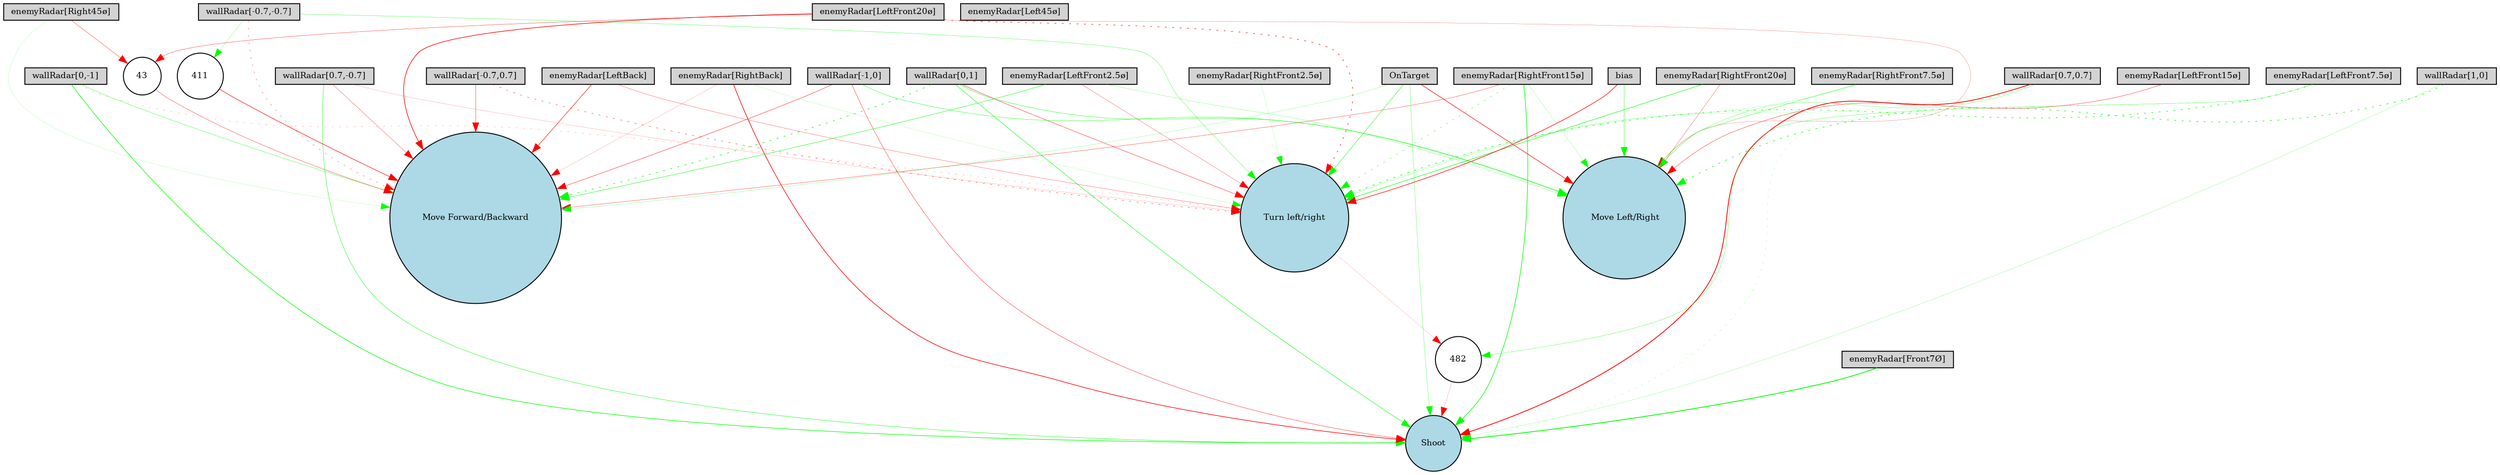 digraph {
	node [fontsize=9 height=0.2 shape=circle width=0.2]
	"wallRadar[1,0]" [fillcolor=lightgray shape=box style=filled]
	"wallRadar[0,1]" [fillcolor=lightgray shape=box style=filled]
	"wallRadar[-1,0]" [fillcolor=lightgray shape=box style=filled]
	"wallRadar[0,-1]" [fillcolor=lightgray shape=box style=filled]
	"wallRadar[0.7,0.7]" [fillcolor=lightgray shape=box style=filled]
	"wallRadar[-0.7,0.7]" [fillcolor=lightgray shape=box style=filled]
	"wallRadar[-0.7,-0.7]" [fillcolor=lightgray shape=box style=filled]
	"wallRadar[0.7,-0.7]" [fillcolor=lightgray shape=box style=filled]
	"enemyRadar[RightBack]" [fillcolor=lightgray shape=box style=filled]
	"enemyRadar[LeftBack]" [fillcolor=lightgray shape=box style=filled]
	"enemyRadar[Right45ø]" [fillcolor=lightgray shape=box style=filled]
	"enemyRadar[Left45ø]" [fillcolor=lightgray shape=box style=filled]
	"enemyRadar[RightFront20ø]" [fillcolor=lightgray shape=box style=filled]
	"enemyRadar[LeftFront20ø]" [fillcolor=lightgray shape=box style=filled]
	"enemyRadar[RightFront15ø]" [fillcolor=lightgray shape=box style=filled]
	"enemyRadar[LeftFront15ø]" [fillcolor=lightgray shape=box style=filled]
	"enemyRadar[RightFront7.5ø]" [fillcolor=lightgray shape=box style=filled]
	"enemyRadar[LeftFront7.5ø]" [fillcolor=lightgray shape=box style=filled]
	"enemyRadar[RightFront2.5ø]" [fillcolor=lightgray shape=box style=filled]
	"enemyRadar[LeftFront2.5ø]" [fillcolor=lightgray shape=box style=filled]
	"enemyRadar[Front7Ø]" [fillcolor=lightgray shape=box style=filled]
	OnTarget [fillcolor=lightgray shape=box style=filled]
	bias [fillcolor=lightgray shape=box style=filled]
	Shoot [fillcolor=lightblue style=filled]
	"Move Forward/Backward" [fillcolor=lightblue style=filled]
	" Move Left/Right" [fillcolor=lightblue style=filled]
	"Turn left/right" [fillcolor=lightblue style=filled]
	482 [fillcolor=white style=filled]
	43 [fillcolor=white style=filled]
	411 [fillcolor=white style=filled]
	"wallRadar[-1,0]" -> " Move Left/Right" [color=green penwidth=0.3357471234555239 style=solid]
	"enemyRadar[Right45ø]" -> "Move Forward/Backward" [color=green penwidth=0.10773242326738379 style=solid]
	"enemyRadar[LeftBack]" -> "Move Forward/Backward" [color=red penwidth=0.4788238456596281 style=solid]
	"enemyRadar[LeftFront2.5ø]" -> "Move Forward/Backward" [color=green penwidth=0.40729379998125725 style=solid]
	"wallRadar[0.7,0.7]" -> "Turn left/right" [color=green penwidth=0.11050603376523614 style=solid]
	"wallRadar[-0.7,-0.7]" -> "Move Forward/Backward" [color=red penwidth=0.26123093981418966 style=dotted]
	"enemyRadar[RightFront2.5ø]" -> "Turn left/right" [color=green penwidth=0.11938097580701357 style=solid]
	"enemyRadar[LeftFront20ø]" -> "Turn left/right" [color=red penwidth=0.5195875813677533 style=dotted]
	"wallRadar[1,0]" -> Shoot [color=green penwidth=0.1545037129390055 style=solid]
	"enemyRadar[RightBack]" -> "Move Forward/Backward" [color=red penwidth=0.12590629537446116 style=solid]
	"enemyRadar[RightFront15ø]" -> " Move Left/Right" [color=green penwidth=0.15138882972089573 style=solid]
	OnTarget -> Shoot [color=green penwidth=0.2444457502968997 style=solid]
	"wallRadar[0.7,0.7]" -> Shoot [color=red penwidth=0.849367542104953 style=solid]
	"enemyRadar[LeftFront15ø]" -> " Move Left/Right" [color=red penwidth=0.3112892330445811 style=solid]
	"enemyRadar[RightFront20ø]" -> " Move Left/Right" [color=red penwidth=0.24057230903556398 style=solid]
	"enemyRadar[RightFront15ø]" -> Shoot [color=green penwidth=0.6316033232392139 style=solid]
	bias -> " Move Left/Right" [color=green penwidth=0.3493261394077074 style=solid]
	"wallRadar[-1,0]" -> "Move Forward/Backward" [color=red penwidth=0.35534899398156305 style=solid]
	"wallRadar[0.7,-0.7]" -> "Move Forward/Backward" [color=red penwidth=0.25056493376058825 style=solid]
	"wallRadar[0,1]" -> " Move Left/Right" [color=green penwidth=0.3391731396955671 style=solid]
	"enemyRadar[RightFront7.5ø]" -> "Turn left/right" [color=green penwidth=0.16540382996459413 style=solid]
	"wallRadar[0.7,0.7]" -> " Move Left/Right" [color=green penwidth=0.20967525509003385 style=solid]
	"enemyRadar[RightFront7.5ø]" -> " Move Left/Right" [color=green penwidth=0.30879899365392016 style=solid]
	"wallRadar[-0.7,0.7]" -> "Move Forward/Backward" [color=red penwidth=0.32926612660272203 style=solid]
	"wallRadar[1,0]" -> " Move Left/Right" [color=green penwidth=0.6091412749805125 style=dotted]
	"enemyRadar[LeftBack]" -> "Turn left/right" [color=red penwidth=0.23417794532325847 style=solid]
	"enemyRadar[RightFront15ø]" -> "Turn left/right" [color=green penwidth=0.3318156985385186 style=dotted]
	"enemyRadar[RightBack]" -> Shoot [color=red penwidth=0.6542502511849891 style=solid]
	"wallRadar[0,1]" -> "Turn left/right" [color=red penwidth=0.33971630250130924 style=solid]
	"wallRadar[-0.7,-0.7]" -> "Turn left/right" [color=green penwidth=0.2609737337416377 style=solid]
	"wallRadar[0,1]" -> "Move Forward/Backward" [color=green penwidth=0.6218769760721218 style=dotted]
	"enemyRadar[RightFront15ø]" -> "Move Forward/Backward" [color=red penwidth=0.2710260405249021 style=solid]
	OnTarget -> "Move Forward/Backward" [color=green penwidth=0.16163428989720785 style=solid]
	"enemyRadar[LeftFront20ø]" -> " Move Left/Right" [color=red penwidth=0.17107181656111614 style=solid]
	"wallRadar[0.7,-0.7]" -> "Turn left/right" [color=red penwidth=0.12496598448253218 style=solid]
	"wallRadar[-1,0]" -> Shoot [color=red penwidth=0.33391130641055145 style=solid]
	"enemyRadar[Front7Ø]" -> Shoot [color=green penwidth=0.8813078802671036 style=solid]
	"enemyRadar[LeftFront7.5ø]" -> "Turn left/right" [color=green penwidth=0.605973796372709 style=dotted]
	"enemyRadar[LeftFront7.5ø]" -> Shoot [color=green penwidth=0.16264493779513023 style=dotted]
	"wallRadar[0,-1]" -> Shoot [color=green penwidth=0.6021936346858555 style=solid]
	"wallRadar[0,-1]" -> "Turn left/right" [color=red penwidth=0.1475134510373892 style=dotted]
	OnTarget -> " Move Left/Right" [color=red penwidth=0.5353703377612471 style=solid]
	"enemyRadar[RightFront20ø]" -> "Turn left/right" [color=green penwidth=0.5025316155695758 style=solid]
	"enemyRadar[RightBack]" -> "Turn left/right" [color=green penwidth=0.1140762408421203 style=solid]
	"enemyRadar[LeftFront2.5ø]" -> "Turn left/right" [color=red penwidth=0.22539895998697476 style=solid]
	"enemyRadar[LeftFront20ø]" -> "Move Forward/Backward" [color=red penwidth=0.6419443677209367 style=solid]
	"wallRadar[0,1]" -> Shoot [color=green penwidth=0.43790025588690595 style=solid]
	"wallRadar[-0.7,0.7]" -> "Turn left/right" [color=red penwidth=0.35710715598763454 style=dotted]
	"wallRadar[0.7,-0.7]" -> Shoot [color=green penwidth=0.3847588489559197 style=solid]
	OnTarget -> "Turn left/right" [color=green penwidth=0.40104164229082917 style=solid]
	"enemyRadar[LeftFront2.5ø]" -> " Move Left/Right" [color=green penwidth=0.1906006818328406 style=solid]
	"wallRadar[0,-1]" -> "Move Forward/Backward" [color=green penwidth=0.2827046122271857 style=solid]
	bias -> "Turn left/right" [color=red penwidth=0.5891710779660226 style=solid]
	"enemyRadar[LeftFront20ø]" -> 43 [color=red penwidth=0.2805933992769422 style=solid]
	43 -> "Move Forward/Backward" [color=red penwidth=0.28452056792209257 style=solid]
	"enemyRadar[Right45ø]" -> 43 [color=red penwidth=0.285646523381905 style=solid]
	"wallRadar[-0.7,-0.7]" -> 411 [color=green penwidth=0.18209640359788748 style=solid]
	411 -> "Move Forward/Backward" [color=red penwidth=0.5091642301327879 style=solid]
	"enemyRadar[LeftFront7.5ø]" -> 482 [color=green penwidth=0.2507207682648045 style=solid]
	482 -> Shoot [color=red penwidth=0.14021091281648995 style=solid]
	"Turn left/right" -> 482 [color=red penwidth=0.10665093439257496 style=solid]
}
